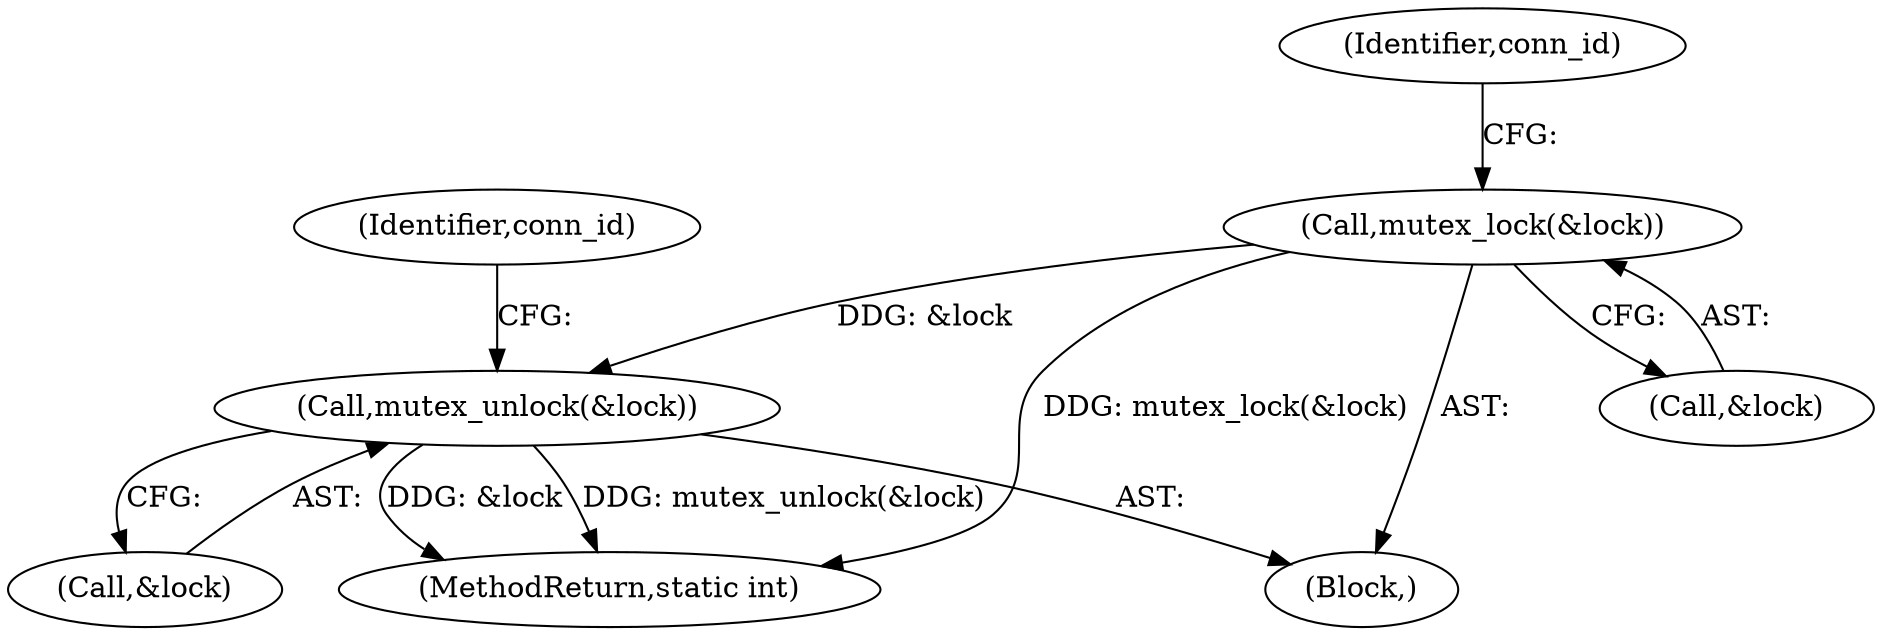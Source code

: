 digraph "0_linux_b2853fd6c2d0f383dbdf7427e263eb576a633867_0@API" {
"1000269" [label="(Call,mutex_lock(&lock))"];
"1000289" [label="(Call,mutex_unlock(&lock))"];
"1000270" [label="(Call,&lock)"];
"1000290" [label="(Call,&lock)"];
"1000289" [label="(Call,mutex_unlock(&lock))"];
"1000295" [label="(Identifier,conn_id)"];
"1000340" [label="(MethodReturn,static int)"];
"1000106" [label="(Block,)"];
"1000269" [label="(Call,mutex_lock(&lock))"];
"1000275" [label="(Identifier,conn_id)"];
"1000269" -> "1000106"  [label="AST: "];
"1000269" -> "1000270"  [label="CFG: "];
"1000270" -> "1000269"  [label="AST: "];
"1000275" -> "1000269"  [label="CFG: "];
"1000269" -> "1000340"  [label="DDG: mutex_lock(&lock)"];
"1000269" -> "1000289"  [label="DDG: &lock"];
"1000289" -> "1000106"  [label="AST: "];
"1000289" -> "1000290"  [label="CFG: "];
"1000290" -> "1000289"  [label="AST: "];
"1000295" -> "1000289"  [label="CFG: "];
"1000289" -> "1000340"  [label="DDG: &lock"];
"1000289" -> "1000340"  [label="DDG: mutex_unlock(&lock)"];
}
